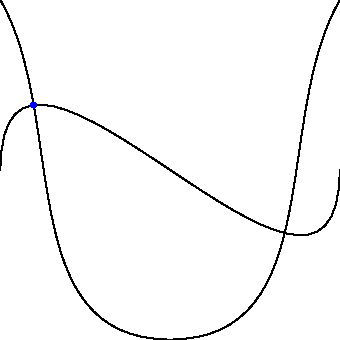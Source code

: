 size(6cm,0);

path p = (0,0){up} .. (2cm,0){up};
path q = (0,1cm){dir(-60)}..(1cm,-1cm)..{dir(60)}(2cm,1cm);

draw(p^^q);
dot(intersectionpoint(p,q) , red);
dot(intersectionpoint(p,reverse(q)) , blue);

